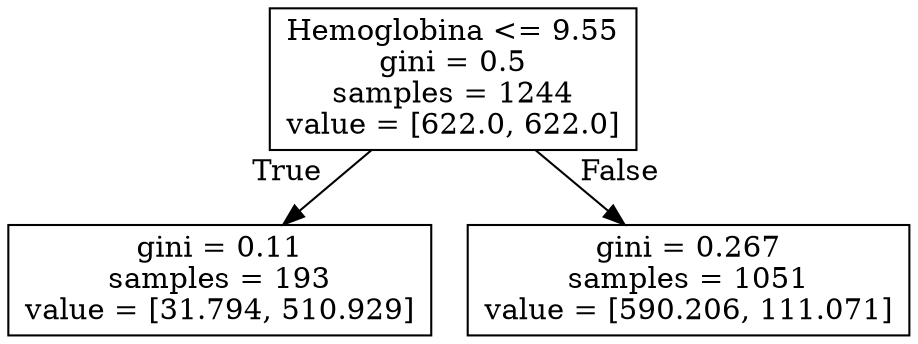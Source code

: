 digraph Tree {
node [shape=box] ;
0 [label="Hemoglobina <= 9.55\ngini = 0.5\nsamples = 1244\nvalue = [622.0, 622.0]"] ;
1 [label="gini = 0.11\nsamples = 193\nvalue = [31.794, 510.929]"] ;
0 -> 1 [labeldistance=2.5, labelangle=45, headlabel="True"] ;
2 [label="gini = 0.267\nsamples = 1051\nvalue = [590.206, 111.071]"] ;
0 -> 2 [labeldistance=2.5, labelangle=-45, headlabel="False"] ;
}
